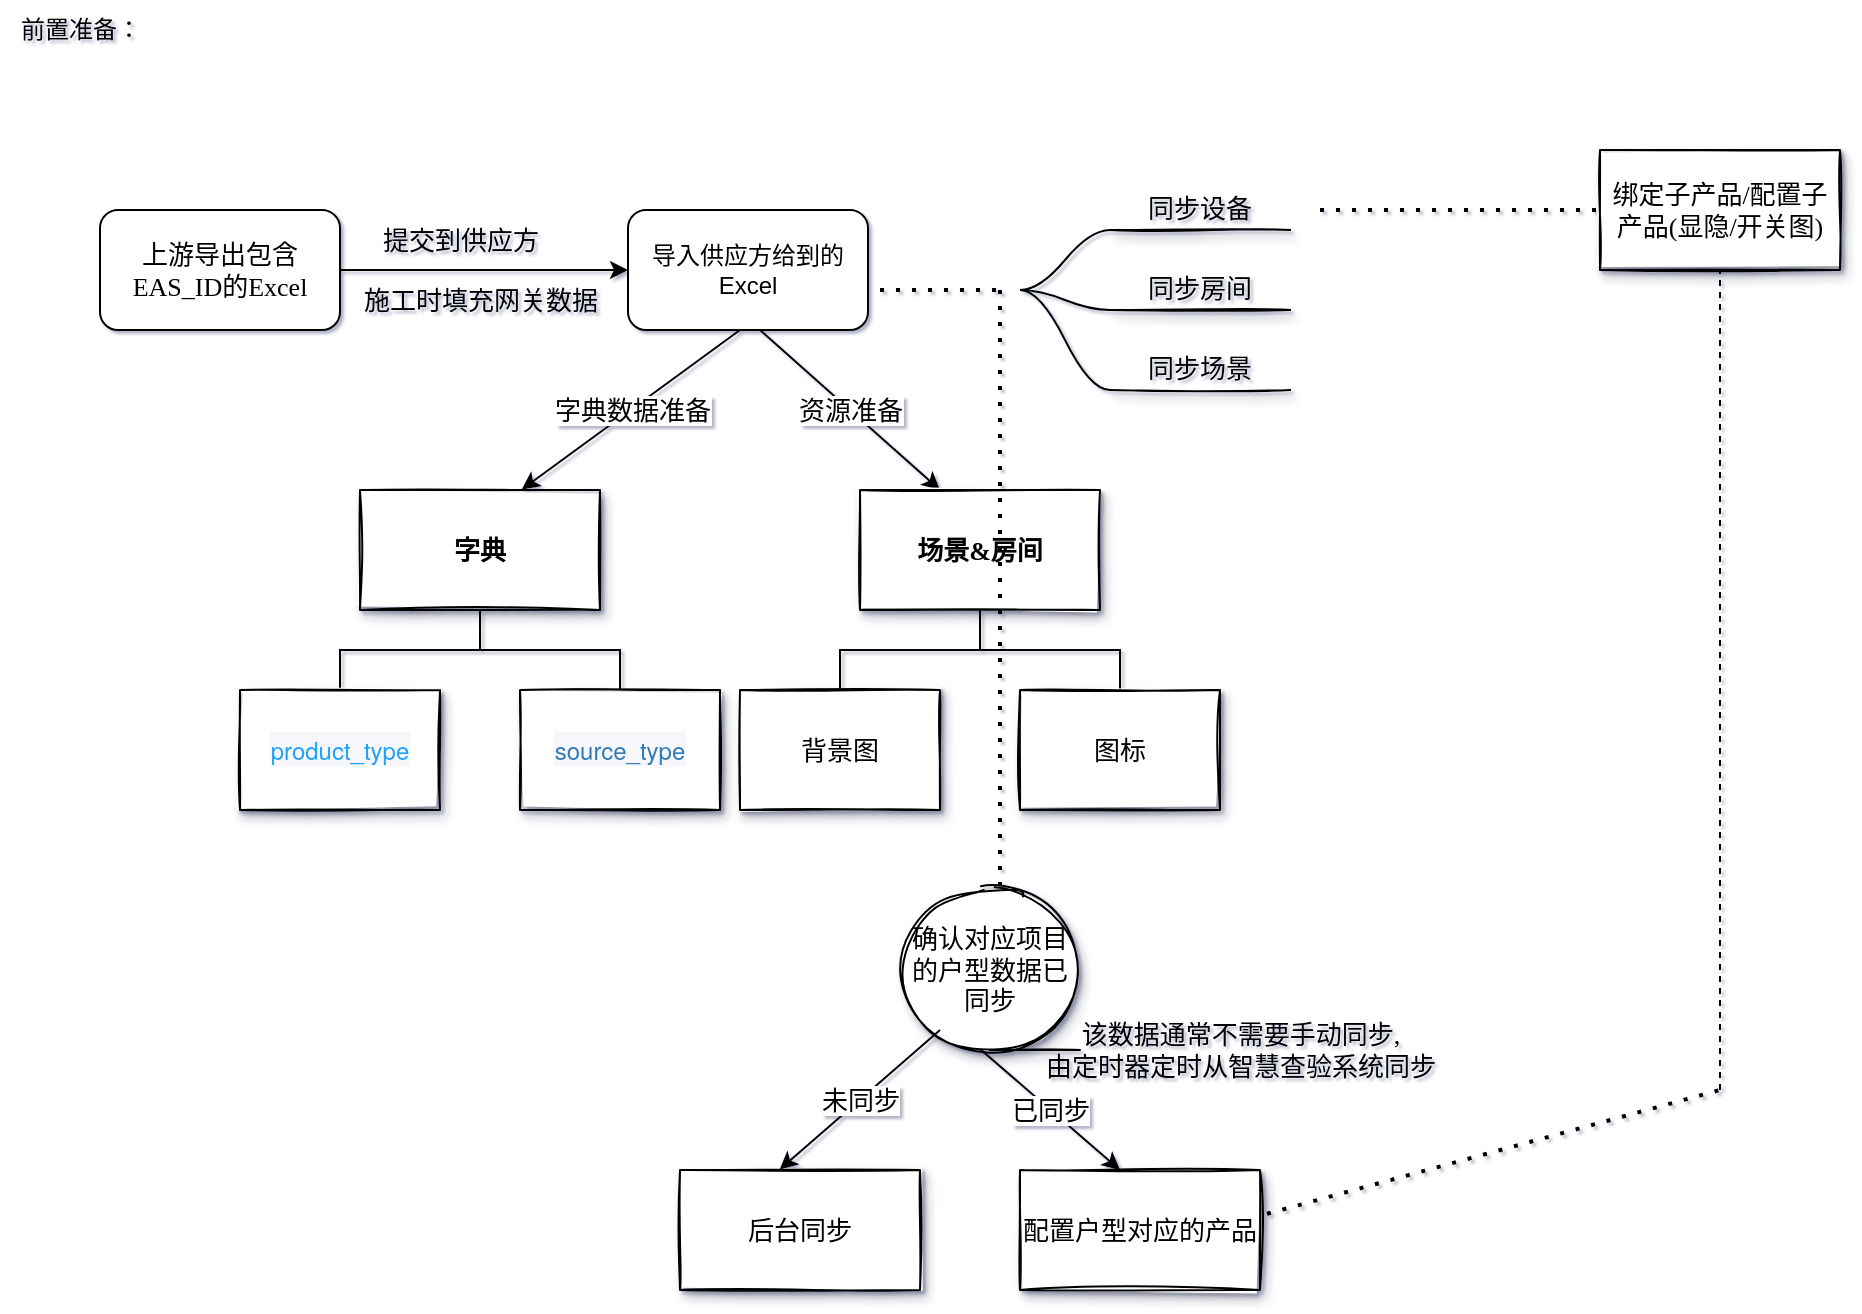 <mxfile version="20.4.0" type="github" pages="2">
  <diagram id="gWpfDHFNE3KKYQMcA2ZL" name="第 1 页">
    <mxGraphModel dx="1366" dy="816" grid="1" gridSize="10" guides="1" tooltips="1" connect="1" arrows="1" fold="1" page="1" pageScale="1" pageWidth="827" pageHeight="1169" math="0" shadow="1">
      <root>
        <mxCell id="0" />
        <mxCell id="1" parent="0" />
        <mxCell id="KSl4At89BIPdw04Hjlh8-6" value="前置准备：" style="text;html=1;align=center;verticalAlign=middle;resizable=0;points=[];autosize=1;strokeColor=none;fillColor=none;strokeWidth=18;" vertex="1" parent="1">
          <mxGeometry x="40" y="15" width="80" height="30" as="geometry" />
        </mxCell>
        <mxCell id="KSl4At89BIPdw04Hjlh8-81" value="导入供应方给到的Excel" style="rounded=1;whiteSpace=wrap;html=1;" vertex="1" parent="1">
          <mxGeometry x="354" y="120" width="120" height="60" as="geometry" />
        </mxCell>
        <mxCell id="KSl4At89BIPdw04Hjlh8-82" style="edgeStyle=orthogonalEdgeStyle;rounded=0;orthogonalLoop=1;jettySize=auto;html=1;exitX=1;exitY=0.5;exitDx=0;exitDy=0;entryX=0;entryY=0.5;entryDx=0;entryDy=0;fontFamily=Verdana;fontSize=13;" edge="1" parent="1" source="KSl4At89BIPdw04Hjlh8-83" target="KSl4At89BIPdw04Hjlh8-81">
          <mxGeometry relative="1" as="geometry" />
        </mxCell>
        <mxCell id="KSl4At89BIPdw04Hjlh8-83" value="上游导出包含EAS_ID的Excel" style="rounded=1;whiteSpace=wrap;html=1;strokeWidth=1;fontFamily=Verdana;fontSize=13;strokeColor=default;" vertex="1" parent="1">
          <mxGeometry x="90" y="120" width="120" height="60" as="geometry" />
        </mxCell>
        <mxCell id="KSl4At89BIPdw04Hjlh8-84" value="提交到供应方" style="text;html=1;align=center;verticalAlign=middle;resizable=0;points=[];autosize=1;strokeColor=none;fillColor=none;fontSize=13;fontFamily=Verdana;" vertex="1" parent="1">
          <mxGeometry x="220" y="120" width="100" height="30" as="geometry" />
        </mxCell>
        <mxCell id="KSl4At89BIPdw04Hjlh8-85" value="施工时填充网关数据" style="text;html=1;align=center;verticalAlign=middle;resizable=0;points=[];autosize=1;strokeColor=none;fillColor=none;fontSize=13;fontFamily=Verdana;" vertex="1" parent="1">
          <mxGeometry x="210" y="150" width="140" height="30" as="geometry" />
        </mxCell>
        <mxCell id="KSl4At89BIPdw04Hjlh8-86" value="同步设备" style="whiteSpace=wrap;html=1;shape=partialRectangle;top=0;left=0;bottom=1;right=0;points=[[0,1],[1,1]];fillColor=none;align=center;verticalAlign=bottom;routingCenterY=0.5;snapToPoint=1;recursiveResize=0;autosize=1;treeFolding=1;treeMoving=1;newEdgeStyle={&quot;edgeStyle&quot;:&quot;entityRelationEdgeStyle&quot;,&quot;startArrow&quot;:&quot;none&quot;,&quot;endArrow&quot;:&quot;none&quot;,&quot;segment&quot;:10,&quot;curved&quot;:1};strokeColor=default;strokeWidth=1;fontFamily=Verdana;fontSize=13;shadow=1;sketch=1;" vertex="1" parent="1">
          <mxGeometry x="595" y="100" width="90" height="30" as="geometry" />
        </mxCell>
        <mxCell id="KSl4At89BIPdw04Hjlh8-87" value="" style="edgeStyle=entityRelationEdgeStyle;startArrow=none;endArrow=none;segment=10;curved=1;rounded=0;fontFamily=Verdana;fontSize=13;" edge="1" parent="1" target="KSl4At89BIPdw04Hjlh8-86">
          <mxGeometry relative="1" as="geometry">
            <mxPoint x="550" y="160" as="sourcePoint" />
          </mxGeometry>
        </mxCell>
        <mxCell id="KSl4At89BIPdw04Hjlh8-88" value="同步房间" style="whiteSpace=wrap;html=1;shape=partialRectangle;top=0;left=0;bottom=1;right=0;points=[[0,1],[1,1]];fillColor=none;align=center;verticalAlign=bottom;routingCenterY=0.5;snapToPoint=1;recursiveResize=0;autosize=1;treeFolding=1;treeMoving=1;newEdgeStyle={&quot;edgeStyle&quot;:&quot;entityRelationEdgeStyle&quot;,&quot;startArrow&quot;:&quot;none&quot;,&quot;endArrow&quot;:&quot;none&quot;,&quot;segment&quot;:10,&quot;curved&quot;:1};strokeColor=default;strokeWidth=1;fontFamily=Verdana;fontSize=13;shadow=1;sketch=1;" vertex="1" parent="1">
          <mxGeometry x="595" y="140" width="90" height="30" as="geometry" />
        </mxCell>
        <mxCell id="KSl4At89BIPdw04Hjlh8-89" value="" style="edgeStyle=entityRelationEdgeStyle;startArrow=none;endArrow=none;segment=10;curved=1;rounded=0;fontFamily=Verdana;fontSize=13;" edge="1" parent="1" target="KSl4At89BIPdw04Hjlh8-88">
          <mxGeometry relative="1" as="geometry">
            <mxPoint x="550" y="160" as="sourcePoint" />
          </mxGeometry>
        </mxCell>
        <mxCell id="KSl4At89BIPdw04Hjlh8-90" value="同步场景" style="whiteSpace=wrap;html=1;shape=partialRectangle;top=0;left=0;bottom=1;right=0;points=[[0,1],[1,1]];fillColor=none;align=center;verticalAlign=bottom;routingCenterY=0.5;snapToPoint=1;recursiveResize=0;autosize=1;treeFolding=1;treeMoving=1;newEdgeStyle={&quot;edgeStyle&quot;:&quot;entityRelationEdgeStyle&quot;,&quot;startArrow&quot;:&quot;none&quot;,&quot;endArrow&quot;:&quot;none&quot;,&quot;segment&quot;:10,&quot;curved&quot;:1};strokeColor=default;strokeWidth=1;fontFamily=Verdana;fontSize=13;shadow=1;sketch=1;" vertex="1" parent="1">
          <mxGeometry x="595" y="180" width="90" height="30" as="geometry" />
        </mxCell>
        <mxCell id="KSl4At89BIPdw04Hjlh8-91" value="" style="edgeStyle=entityRelationEdgeStyle;startArrow=none;endArrow=none;segment=10;curved=1;rounded=0;fontFamily=Verdana;fontSize=13;" edge="1" parent="1" target="KSl4At89BIPdw04Hjlh8-90">
          <mxGeometry relative="1" as="geometry">
            <mxPoint x="550" y="160" as="sourcePoint" />
          </mxGeometry>
        </mxCell>
        <mxCell id="KSl4At89BIPdw04Hjlh8-92" value="" style="edgeStyle=elbowEdgeStyle;elbow=vertical;startArrow=none;endArrow=none;rounded=0;fontFamily=Verdana;fontSize=13;" edge="1" parent="1" source="KSl4At89BIPdw04Hjlh8-94" target="KSl4At89BIPdw04Hjlh8-95">
          <mxGeometry relative="1" as="geometry" />
        </mxCell>
        <mxCell id="KSl4At89BIPdw04Hjlh8-93" value="" style="edgeStyle=elbowEdgeStyle;elbow=vertical;startArrow=none;endArrow=none;rounded=0;fontFamily=Verdana;fontSize=13;" edge="1" parent="1" source="KSl4At89BIPdw04Hjlh8-94" target="KSl4At89BIPdw04Hjlh8-96">
          <mxGeometry relative="1" as="geometry" />
        </mxCell>
        <UserObject label="&lt;span style=&quot;font-weight: 700;&quot;&gt;字典&lt;/span&gt;" treeRoot="1" id="KSl4At89BIPdw04Hjlh8-94">
          <mxCell style="whiteSpace=wrap;html=1;align=center;treeFolding=1;treeMoving=1;newEdgeStyle={&quot;edgeStyle&quot;:&quot;elbowEdgeStyle&quot;,&quot;startArrow&quot;:&quot;none&quot;,&quot;endArrow&quot;:&quot;none&quot;};shadow=1;sketch=1;strokeColor=default;strokeWidth=1;fontFamily=Verdana;fontSize=13;" vertex="1" parent="1">
            <mxGeometry x="220" y="260" width="120" height="60" as="geometry" />
          </mxCell>
        </UserObject>
        <mxCell id="KSl4At89BIPdw04Hjlh8-95" value="&lt;a href=&quot;http://10.220.88.97:8081/#/dict/type/data/60&quot; class=&quot;link-type&quot; style=&quot;box-sizing: inherit; background-color: rgb(245, 247, 250); cursor: pointer; color: rgb(32, 160, 255); text-decoration-line: none; font-family: &amp;quot;Helvetica Neue&amp;quot;, Helvetica, &amp;quot;PingFang SC&amp;quot;, &amp;quot;Hiragino Sans GB&amp;quot;, &amp;quot;Microsoft YaHei&amp;quot;, Arial, sans-serif; font-size: 12px;&quot;&gt;&lt;span style=&quot;box-sizing: inherit;&quot;&gt;product_type&lt;/span&gt;&lt;/a&gt;" style="whiteSpace=wrap;html=1;align=center;verticalAlign=middle;treeFolding=1;treeMoving=1;newEdgeStyle={&quot;edgeStyle&quot;:&quot;elbowEdgeStyle&quot;,&quot;startArrow&quot;:&quot;none&quot;,&quot;endArrow&quot;:&quot;none&quot;};shadow=1;sketch=1;strokeColor=default;strokeWidth=1;fontFamily=Verdana;fontSize=13;" vertex="1" parent="1">
          <mxGeometry x="160" y="360" width="100" height="60" as="geometry" />
        </mxCell>
        <mxCell id="KSl4At89BIPdw04Hjlh8-96" value="&lt;a href=&quot;http://10.220.88.97:8081/#/dict/type/data/58&quot; class=&quot;link-type&quot; style=&quot;box-sizing: inherit; background-color: rgb(245, 247, 250); cursor: pointer; color: rgb(51, 122, 183); text-decoration-line: none; font-family: &amp;quot;Helvetica Neue&amp;quot;, Helvetica, &amp;quot;PingFang SC&amp;quot;, &amp;quot;Hiragino Sans GB&amp;quot;, &amp;quot;Microsoft YaHei&amp;quot;, Arial, sans-serif; font-size: 12px;&quot;&gt;&lt;span style=&quot;box-sizing: inherit;&quot;&gt;source_type&lt;/span&gt;&lt;/a&gt;" style="whiteSpace=wrap;html=1;align=center;verticalAlign=middle;treeFolding=1;treeMoving=1;newEdgeStyle={&quot;edgeStyle&quot;:&quot;elbowEdgeStyle&quot;,&quot;startArrow&quot;:&quot;none&quot;,&quot;endArrow&quot;:&quot;none&quot;};shadow=1;sketch=1;strokeColor=default;strokeWidth=1;fontFamily=Verdana;fontSize=13;" vertex="1" parent="1">
          <mxGeometry x="300" y="360" width="100" height="60" as="geometry" />
        </mxCell>
        <mxCell id="KSl4At89BIPdw04Hjlh8-97" value="" style="endArrow=classic;html=1;rounded=0;fontFamily=Verdana;fontSize=13;entryX=0.674;entryY=-0.004;entryDx=0;entryDy=0;entryPerimeter=0;" edge="1" parent="1" target="KSl4At89BIPdw04Hjlh8-94">
          <mxGeometry relative="1" as="geometry">
            <mxPoint x="410" y="180" as="sourcePoint" />
            <mxPoint x="470" y="300" as="targetPoint" />
          </mxGeometry>
        </mxCell>
        <mxCell id="KSl4At89BIPdw04Hjlh8-98" value="字典数据准备" style="edgeLabel;resizable=0;html=1;align=center;verticalAlign=middle;shadow=1;sketch=1;strokeColor=default;strokeWidth=1;fontFamily=Verdana;fontSize=13;" connectable="0" vertex="1" parent="KSl4At89BIPdw04Hjlh8-97">
          <mxGeometry relative="1" as="geometry" />
        </mxCell>
        <mxCell id="KSl4At89BIPdw04Hjlh8-99" value="" style="endArrow=classic;html=1;rounded=0;fontFamily=Verdana;fontSize=13;" edge="1" parent="1">
          <mxGeometry relative="1" as="geometry">
            <mxPoint x="420" y="180" as="sourcePoint" />
            <mxPoint x="510" y="260" as="targetPoint" />
          </mxGeometry>
        </mxCell>
        <mxCell id="KSl4At89BIPdw04Hjlh8-100" value="资源准备" style="edgeLabel;resizable=0;html=1;align=center;verticalAlign=middle;shadow=1;sketch=1;strokeColor=default;strokeWidth=1;fontFamily=Verdana;fontSize=13;" connectable="0" vertex="1" parent="KSl4At89BIPdw04Hjlh8-99">
          <mxGeometry relative="1" as="geometry" />
        </mxCell>
        <mxCell id="KSl4At89BIPdw04Hjlh8-101" value="" style="edgeStyle=elbowEdgeStyle;elbow=vertical;startArrow=none;endArrow=none;rounded=0;fontFamily=Verdana;fontSize=13;" edge="1" parent="1" source="KSl4At89BIPdw04Hjlh8-103" target="KSl4At89BIPdw04Hjlh8-104">
          <mxGeometry relative="1" as="geometry" />
        </mxCell>
        <mxCell id="KSl4At89BIPdw04Hjlh8-102" value="" style="edgeStyle=elbowEdgeStyle;elbow=vertical;startArrow=none;endArrow=none;rounded=0;fontFamily=Verdana;fontSize=13;" edge="1" parent="1" source="KSl4At89BIPdw04Hjlh8-103" target="KSl4At89BIPdw04Hjlh8-105">
          <mxGeometry relative="1" as="geometry" />
        </mxCell>
        <UserObject label="&lt;span style=&quot;font-weight: 700;&quot;&gt;场景&amp;amp;房间&lt;/span&gt;" treeRoot="1" id="KSl4At89BIPdw04Hjlh8-103">
          <mxCell style="whiteSpace=wrap;html=1;align=center;treeFolding=1;treeMoving=1;newEdgeStyle={&quot;edgeStyle&quot;:&quot;elbowEdgeStyle&quot;,&quot;startArrow&quot;:&quot;none&quot;,&quot;endArrow&quot;:&quot;none&quot;};shadow=1;sketch=1;strokeColor=default;strokeWidth=1;fontFamily=Verdana;fontSize=13;" vertex="1" parent="1">
            <mxGeometry x="470" y="260" width="120" height="60" as="geometry" />
          </mxCell>
        </UserObject>
        <mxCell id="KSl4At89BIPdw04Hjlh8-104" value="背景图" style="whiteSpace=wrap;html=1;align=center;verticalAlign=middle;treeFolding=1;treeMoving=1;newEdgeStyle={&quot;edgeStyle&quot;:&quot;elbowEdgeStyle&quot;,&quot;startArrow&quot;:&quot;none&quot;,&quot;endArrow&quot;:&quot;none&quot;};shadow=1;sketch=1;strokeColor=default;strokeWidth=1;fontFamily=Verdana;fontSize=13;" vertex="1" parent="1">
          <mxGeometry x="410" y="360" width="100" height="60" as="geometry" />
        </mxCell>
        <mxCell id="KSl4At89BIPdw04Hjlh8-105" value="图标" style="whiteSpace=wrap;html=1;align=center;verticalAlign=middle;treeFolding=1;treeMoving=1;newEdgeStyle={&quot;edgeStyle&quot;:&quot;elbowEdgeStyle&quot;,&quot;startArrow&quot;:&quot;none&quot;,&quot;endArrow&quot;:&quot;none&quot;};shadow=1;sketch=1;strokeColor=default;strokeWidth=1;fontFamily=Verdana;fontSize=13;" vertex="1" parent="1">
          <mxGeometry x="550" y="360" width="100" height="60" as="geometry" />
        </mxCell>
        <mxCell id="KSl4At89BIPdw04Hjlh8-106" value="" style="endArrow=none;dashed=1;html=1;dashPattern=1 3;strokeWidth=2;rounded=0;fontFamily=Verdana;fontSize=13;" edge="1" parent="1">
          <mxGeometry width="50" height="50" relative="1" as="geometry">
            <mxPoint x="480" y="160" as="sourcePoint" />
            <mxPoint x="540" y="160" as="targetPoint" />
          </mxGeometry>
        </mxCell>
        <mxCell id="KSl4At89BIPdw04Hjlh8-107" value="" style="endArrow=none;dashed=1;html=1;dashPattern=1 3;strokeWidth=2;rounded=0;fontFamily=Verdana;fontSize=13;" edge="1" parent="1">
          <mxGeometry width="50" height="50" relative="1" as="geometry">
            <mxPoint x="540" y="530.0" as="sourcePoint" />
            <mxPoint x="540" y="160" as="targetPoint" />
          </mxGeometry>
        </mxCell>
        <mxCell id="KSl4At89BIPdw04Hjlh8-108" value="确认对应项目的户型数据已同步" style="shape=tapeData;whiteSpace=wrap;html=1;perimeter=ellipsePerimeter;shadow=1;sketch=1;strokeColor=default;strokeWidth=1;fontFamily=Verdana;fontSize=13;" vertex="1" parent="1">
          <mxGeometry x="490" y="460" width="90" height="80" as="geometry" />
        </mxCell>
        <mxCell id="KSl4At89BIPdw04Hjlh8-109" value="后台同步" style="rounded=0;whiteSpace=wrap;html=1;shadow=1;sketch=1;strokeColor=default;strokeWidth=1;fontFamily=Verdana;fontSize=13;" vertex="1" parent="1">
          <mxGeometry x="380" y="600" width="120" height="60" as="geometry" />
        </mxCell>
        <mxCell id="KSl4At89BIPdw04Hjlh8-110" value="" style="endArrow=classic;html=1;rounded=0;fontFamily=Verdana;fontSize=13;entryX=0.415;entryY=-0.004;entryDx=0;entryDy=0;entryPerimeter=0;" edge="1" parent="1" target="KSl4At89BIPdw04Hjlh8-109">
          <mxGeometry relative="1" as="geometry">
            <mxPoint x="510" y="530.0" as="sourcePoint" />
            <mxPoint x="595" y="560" as="targetPoint" />
          </mxGeometry>
        </mxCell>
        <mxCell id="KSl4At89BIPdw04Hjlh8-111" value="未同步" style="edgeLabel;resizable=0;html=1;align=center;verticalAlign=middle;shadow=1;sketch=1;strokeColor=default;strokeWidth=1;fontFamily=Verdana;fontSize=13;" connectable="0" vertex="1" parent="KSl4At89BIPdw04Hjlh8-110">
          <mxGeometry relative="1" as="geometry" />
        </mxCell>
        <mxCell id="KSl4At89BIPdw04Hjlh8-112" value="该数据通常不需要手动同步,&lt;br&gt;由定时器定时从智慧查验系统同步" style="text;html=1;align=center;verticalAlign=middle;resizable=0;points=[];autosize=1;strokeColor=none;fillColor=none;fontSize=13;fontFamily=Verdana;" vertex="1" parent="1">
          <mxGeometry x="550" y="520" width="220" height="40" as="geometry" />
        </mxCell>
        <mxCell id="KSl4At89BIPdw04Hjlh8-113" value="" style="endArrow=none;dashed=1;html=1;dashPattern=1 3;strokeWidth=2;rounded=0;fontFamily=Verdana;fontSize=13;" edge="1" parent="1">
          <mxGeometry width="50" height="50" relative="1" as="geometry">
            <mxPoint x="700" y="120" as="sourcePoint" />
            <mxPoint x="840" y="120" as="targetPoint" />
          </mxGeometry>
        </mxCell>
        <mxCell id="KSl4At89BIPdw04Hjlh8-114" value="绑定子产品/配置子产品(显隐/开关图)" style="rounded=0;whiteSpace=wrap;html=1;shadow=1;sketch=1;strokeColor=default;strokeWidth=1;fontFamily=Verdana;fontSize=13;" vertex="1" parent="1">
          <mxGeometry x="840" y="90" width="120" height="60" as="geometry" />
        </mxCell>
        <mxCell id="KSl4At89BIPdw04Hjlh8-115" value="w" style="endArrow=classic;html=1;rounded=0;fontFamily=Verdana;fontSize=13;" edge="1" parent="1">
          <mxGeometry relative="1" as="geometry">
            <mxPoint x="530" y="539.47" as="sourcePoint" />
            <mxPoint x="600" y="600.0" as="targetPoint" />
          </mxGeometry>
        </mxCell>
        <mxCell id="KSl4At89BIPdw04Hjlh8-116" value="已同步" style="edgeLabel;resizable=0;html=1;align=center;verticalAlign=middle;shadow=1;sketch=1;strokeColor=default;strokeWidth=1;fontFamily=Verdana;fontSize=13;" connectable="0" vertex="1" parent="KSl4At89BIPdw04Hjlh8-115">
          <mxGeometry relative="1" as="geometry" />
        </mxCell>
        <mxCell id="KSl4At89BIPdw04Hjlh8-117" value="配置户型对应的产品" style="rounded=0;whiteSpace=wrap;html=1;shadow=1;sketch=1;strokeColor=default;strokeWidth=1;fontFamily=Verdana;fontSize=13;" vertex="1" parent="1">
          <mxGeometry x="550" y="600" width="120" height="60" as="geometry" />
        </mxCell>
        <mxCell id="KSl4At89BIPdw04Hjlh8-118" value="" style="endArrow=none;dashed=1;html=1;rounded=0;fontFamily=Verdana;fontSize=13;" edge="1" parent="1">
          <mxGeometry width="50" height="50" relative="1" as="geometry">
            <mxPoint x="900" y="560.0" as="sourcePoint" />
            <mxPoint x="900" y="150" as="targetPoint" />
          </mxGeometry>
        </mxCell>
        <mxCell id="KSl4At89BIPdw04Hjlh8-119" value="" style="endArrow=none;dashed=1;html=1;dashPattern=1 3;strokeWidth=2;rounded=0;fontFamily=Verdana;fontSize=13;exitX=1.029;exitY=0.365;exitDx=0;exitDy=0;exitPerimeter=0;" edge="1" parent="1" source="KSl4At89BIPdw04Hjlh8-117">
          <mxGeometry width="50" height="50" relative="1" as="geometry">
            <mxPoint x="850" y="610" as="sourcePoint" />
            <mxPoint x="900" y="560.0" as="targetPoint" />
          </mxGeometry>
        </mxCell>
      </root>
    </mxGraphModel>
  </diagram>
  <diagram id="MbNCm1r9F3K5iD98pZZq" name="第 2 页">
    <mxGraphModel dx="2125" dy="775" grid="1" gridSize="10" guides="1" tooltips="1" connect="1" arrows="1" fold="1" page="1" pageScale="1" pageWidth="827" pageHeight="1169" math="0" shadow="0">
      <root>
        <mxCell id="0" />
        <mxCell id="1" parent="0" />
        <mxCell id="KFzVTJrG9wokYDyDmrX3-46" value="Actor" style="shape=umlActor;verticalLabelPosition=bottom;verticalAlign=top;html=1;outlineConnect=0;shadow=1;sketch=1;strokeColor=default;strokeWidth=1;fontFamily=Verdana;fontSize=13;" vertex="1" parent="1">
          <mxGeometry x="185" y="140" width="30" height="60" as="geometry" />
        </mxCell>
        <mxCell id="KFzVTJrG9wokYDyDmrX3-47" value="" style="endArrow=classic;startArrow=classic;html=1;rounded=0;fontFamily=Verdana;fontSize=13;entryX=0;entryY=0.5;entryDx=0;entryDy=0;" edge="1" parent="1" target="KFzVTJrG9wokYDyDmrX3-52">
          <mxGeometry width="50" height="50" relative="1" as="geometry">
            <mxPoint x="215" y="180" as="sourcePoint" />
            <mxPoint x="305.0" y="180" as="targetPoint" />
          </mxGeometry>
        </mxCell>
        <mxCell id="KFzVTJrG9wokYDyDmrX3-48" value="授权手机号" style="edgeLabel;html=1;align=center;verticalAlign=middle;resizable=0;points=[];fontSize=13;fontFamily=Verdana;fontColor=#7EA6E0;" vertex="1" connectable="0" parent="KFzVTJrG9wokYDyDmrX3-47">
          <mxGeometry x="0.001" y="-1" relative="1" as="geometry">
            <mxPoint x="-1" y="-1" as="offset" />
          </mxGeometry>
        </mxCell>
        <mxCell id="KFzVTJrG9wokYDyDmrX3-49" style="edgeStyle=orthogonalEdgeStyle;rounded=0;orthogonalLoop=1;jettySize=auto;html=1;exitX=0.5;exitY=1;exitDx=0;exitDy=0;fontFamily=Verdana;fontSize=13;fontColor=#7EA6E0;entryX=0.5;entryY=0;entryDx=0;entryDy=0;" edge="1" parent="1" source="KFzVTJrG9wokYDyDmrX3-52" target="KFzVTJrG9wokYDyDmrX3-59">
          <mxGeometry relative="1" as="geometry">
            <mxPoint x="345.0" y="270" as="targetPoint" />
          </mxGeometry>
        </mxCell>
        <mxCell id="KFzVTJrG9wokYDyDmrX3-50" style="edgeStyle=orthogonalEdgeStyle;rounded=0;orthogonalLoop=1;jettySize=auto;html=1;exitX=1;exitY=0.5;exitDx=0;exitDy=0;entryX=0;entryY=0.5;entryDx=0;entryDy=0;fontFamily=Verdana;fontSize=13;fontColor=#000000;" edge="1" parent="1" source="KFzVTJrG9wokYDyDmrX3-52" target="KFzVTJrG9wokYDyDmrX3-78">
          <mxGeometry relative="1" as="geometry" />
        </mxCell>
        <mxCell id="KFzVTJrG9wokYDyDmrX3-51" value="查询网关下的数据" style="edgeLabel;html=1;align=center;verticalAlign=middle;resizable=0;points=[];fontSize=13;fontFamily=Verdana;fontColor=#000000;" vertex="1" connectable="0" parent="KFzVTJrG9wokYDyDmrX3-50">
          <mxGeometry x="-0.092" relative="1" as="geometry">
            <mxPoint as="offset" />
          </mxGeometry>
        </mxCell>
        <mxCell id="KFzVTJrG9wokYDyDmrX3-52" value="通过手机号查找业主的房屋数据" style="rounded=0;whiteSpace=wrap;html=1;shadow=1;sketch=1;strokeColor=default;strokeWidth=1;fontFamily=Verdana;fontSize=13;" vertex="1" parent="1">
          <mxGeometry x="395" y="150" width="120" height="60" as="geometry" />
        </mxCell>
        <mxCell id="KFzVTJrG9wokYDyDmrX3-53" value="&lt;font style=&quot;font-size: 17px;&quot; color=&quot;#7ea6e0&quot;&gt;业务流程&lt;/font&gt;" style="text;html=1;align=center;verticalAlign=middle;resizable=0;points=[];autosize=1;strokeColor=none;fillColor=none;fontSize=13;fontFamily=Verdana;fontColor=#FF3333;" vertex="1" parent="1">
          <mxGeometry x="110" y="60" width="90" height="30" as="geometry" />
        </mxCell>
        <mxCell id="KFzVTJrG9wokYDyDmrX3-54" value="&lt;span style=&quot;color: rgb(255, 51, 51);&quot;&gt;owner表必须有业主的手机号&lt;/span&gt;" style="text;html=1;align=center;verticalAlign=middle;resizable=0;points=[];autosize=1;strokeColor=none;fillColor=none;fontSize=13;fontFamily=Verdana;fontColor=#7EA6E0;" vertex="1" parent="1">
          <mxGeometry x="365" y="120" width="190" height="30" as="geometry" />
        </mxCell>
        <mxCell id="KFzVTJrG9wokYDyDmrX3-55" style="edgeStyle=orthogonalEdgeStyle;rounded=0;orthogonalLoop=1;jettySize=auto;html=1;exitX=0.5;exitY=1;exitDx=0;exitDy=0;fontFamily=Verdana;fontSize=13;fontColor=#000000;" edge="1" parent="1" source="KFzVTJrG9wokYDyDmrX3-59">
          <mxGeometry relative="1" as="geometry">
            <mxPoint x="345" y="400" as="targetPoint" />
          </mxGeometry>
        </mxCell>
        <mxCell id="KFzVTJrG9wokYDyDmrX3-56" value="True" style="edgeLabel;html=1;align=center;verticalAlign=middle;resizable=0;points=[];fontSize=13;fontFamily=Verdana;fontColor=#000000;" vertex="1" connectable="0" parent="KFzVTJrG9wokYDyDmrX3-55">
          <mxGeometry x="0.059" y="3" relative="1" as="geometry">
            <mxPoint x="1" as="offset" />
          </mxGeometry>
        </mxCell>
        <mxCell id="KFzVTJrG9wokYDyDmrX3-57" style="edgeStyle=orthogonalEdgeStyle;rounded=0;orthogonalLoop=1;jettySize=auto;html=1;exitX=0.5;exitY=1;exitDx=0;exitDy=0;fontFamily=Verdana;fontSize=13;fontColor=#000000;entryX=1;entryY=0.5;entryDx=0;entryDy=0;" edge="1" parent="1" source="KFzVTJrG9wokYDyDmrX3-59" target="KFzVTJrG9wokYDyDmrX3-66">
          <mxGeometry relative="1" as="geometry">
            <mxPoint x="565" y="420" as="targetPoint" />
          </mxGeometry>
        </mxCell>
        <mxCell id="KFzVTJrG9wokYDyDmrX3-58" value="False" style="edgeLabel;html=1;align=center;verticalAlign=middle;resizable=0;points=[];fontSize=13;fontFamily=Verdana;fontColor=#000000;" vertex="1" connectable="0" parent="KFzVTJrG9wokYDyDmrX3-57">
          <mxGeometry x="-0.016" y="-3" relative="1" as="geometry">
            <mxPoint as="offset" />
          </mxGeometry>
        </mxCell>
        <mxCell id="KFzVTJrG9wokYDyDmrX3-59" value="&lt;font color=&quot;#000000&quot;&gt;登陆用户是否为查验员&lt;/font&gt;" style="rounded=0;whiteSpace=wrap;html=1;shadow=1;sketch=1;strokeColor=default;strokeWidth=1;fontFamily=Verdana;fontSize=13;fontColor=#7EA6E0;" vertex="1" parent="1">
          <mxGeometry x="395" y="270" width="120" height="60" as="geometry" />
        </mxCell>
        <mxCell id="KFzVTJrG9wokYDyDmrX3-60" style="edgeStyle=orthogonalEdgeStyle;rounded=0;orthogonalLoop=1;jettySize=auto;html=1;exitX=0.5;exitY=1;exitDx=0;exitDy=0;fontFamily=Verdana;fontSize=13;fontColor=#000000;" edge="1" parent="1" source="KFzVTJrG9wokYDyDmrX3-61">
          <mxGeometry relative="1" as="geometry">
            <mxPoint x="344.789" y="530" as="targetPoint" />
          </mxGeometry>
        </mxCell>
        <mxCell id="KFzVTJrG9wokYDyDmrX3-61" value="查出查验员关联的房屋" style="rounded=0;whiteSpace=wrap;html=1;shadow=1;sketch=1;strokeColor=default;strokeWidth=1;fontFamily=Verdana;fontSize=13;fontColor=#000000;" vertex="1" parent="1">
          <mxGeometry x="285" y="400" width="120" height="60" as="geometry" />
        </mxCell>
        <mxCell id="KFzVTJrG9wokYDyDmrX3-62" style="edgeStyle=orthogonalEdgeStyle;rounded=0;orthogonalLoop=1;jettySize=auto;html=1;exitX=0.5;exitY=1;exitDx=0;exitDy=0;fontFamily=Verdana;fontSize=13;fontColor=#000000;" edge="1" parent="1" source="KFzVTJrG9wokYDyDmrX3-66">
          <mxGeometry relative="1" as="geometry">
            <mxPoint x="235" y="650" as="targetPoint" />
          </mxGeometry>
        </mxCell>
        <mxCell id="KFzVTJrG9wokYDyDmrX3-63" value="True" style="edgeLabel;html=1;align=center;verticalAlign=middle;resizable=0;points=[];fontSize=13;fontFamily=Verdana;fontColor=#000000;" vertex="1" connectable="0" parent="KFzVTJrG9wokYDyDmrX3-62">
          <mxGeometry x="0.03" y="2" relative="1" as="geometry">
            <mxPoint as="offset" />
          </mxGeometry>
        </mxCell>
        <mxCell id="KFzVTJrG9wokYDyDmrX3-64" style="edgeStyle=orthogonalEdgeStyle;rounded=0;orthogonalLoop=1;jettySize=auto;html=1;exitX=0.5;exitY=1;exitDx=0;exitDy=0;fontFamily=Verdana;fontSize=13;fontColor=#000000;" edge="1" parent="1" source="KFzVTJrG9wokYDyDmrX3-66">
          <mxGeometry relative="1" as="geometry">
            <mxPoint x="435" y="650" as="targetPoint" />
          </mxGeometry>
        </mxCell>
        <mxCell id="KFzVTJrG9wokYDyDmrX3-65" value="False" style="edgeLabel;html=1;align=center;verticalAlign=middle;resizable=0;points=[];fontSize=13;fontFamily=Verdana;fontColor=#000000;" vertex="1" connectable="0" parent="KFzVTJrG9wokYDyDmrX3-64">
          <mxGeometry x="0.008" y="-3" relative="1" as="geometry">
            <mxPoint as="offset" />
          </mxGeometry>
        </mxCell>
        <mxCell id="KFzVTJrG9wokYDyDmrX3-66" value="登陆用户是否为业主" style="rounded=0;whiteSpace=wrap;html=1;shadow=1;sketch=1;strokeColor=default;strokeWidth=1;fontFamily=Verdana;fontSize=13;fontColor=#000000;" vertex="1" parent="1">
          <mxGeometry x="285" y="530" width="120" height="60" as="geometry" />
        </mxCell>
        <mxCell id="KFzVTJrG9wokYDyDmrX3-67" style="edgeStyle=orthogonalEdgeStyle;rounded=0;orthogonalLoop=1;jettySize=auto;html=1;exitX=0.5;exitY=1;exitDx=0;exitDy=0;fontFamily=Verdana;fontSize=13;fontColor=#000000;" edge="1" parent="1" source="KFzVTJrG9wokYDyDmrX3-68">
          <mxGeometry relative="1" as="geometry">
            <mxPoint x="335" y="770" as="targetPoint" />
          </mxGeometry>
        </mxCell>
        <mxCell id="KFzVTJrG9wokYDyDmrX3-68" value="查出查验员为业主的房屋" style="rounded=0;whiteSpace=wrap;html=1;shadow=1;sketch=1;strokeColor=default;strokeWidth=1;fontFamily=Verdana;fontSize=13;fontColor=#000000;" vertex="1" parent="1">
          <mxGeometry x="175" y="650" width="120" height="60" as="geometry" />
        </mxCell>
        <mxCell id="KFzVTJrG9wokYDyDmrX3-69" style="edgeStyle=orthogonalEdgeStyle;rounded=0;orthogonalLoop=1;jettySize=auto;html=1;exitX=0.5;exitY=1;exitDx=0;exitDy=0;fontFamily=Verdana;fontSize=13;fontColor=#000000;" edge="1" parent="1" source="KFzVTJrG9wokYDyDmrX3-70">
          <mxGeometry relative="1" as="geometry">
            <mxPoint x="335" y="770" as="targetPoint" />
          </mxGeometry>
        </mxCell>
        <mxCell id="KFzVTJrG9wokYDyDmrX3-70" value="返回空数据集" style="rounded=0;whiteSpace=wrap;html=1;shadow=1;sketch=1;strokeColor=default;strokeWidth=1;fontFamily=Verdana;fontSize=13;fontColor=#000000;" vertex="1" parent="1">
          <mxGeometry x="375" y="650" width="120" height="60" as="geometry" />
        </mxCell>
        <mxCell id="KFzVTJrG9wokYDyDmrX3-71" value="合并房屋数据" style="rounded=0;whiteSpace=wrap;html=1;shadow=1;sketch=1;strokeColor=default;strokeWidth=1;fontFamily=Verdana;fontSize=13;fontColor=#000000;" vertex="1" parent="1">
          <mxGeometry x="275" y="770" width="120" height="60" as="geometry" />
        </mxCell>
        <mxCell id="KFzVTJrG9wokYDyDmrX3-72" value="" style="endArrow=classic;html=1;rounded=0;fontFamily=Verdana;fontSize=13;fontColor=#000000;" edge="1" parent="1">
          <mxGeometry width="50" height="50" relative="1" as="geometry">
            <mxPoint x="275" y="800" as="sourcePoint" />
            <mxPoint x="45" y="800" as="targetPoint" />
          </mxGeometry>
        </mxCell>
        <mxCell id="KFzVTJrG9wokYDyDmrX3-73" value="" style="endArrow=classic;html=1;rounded=0;fontFamily=Verdana;fontSize=13;fontColor=#000000;" edge="1" parent="1">
          <mxGeometry width="50" height="50" relative="1" as="geometry">
            <mxPoint x="45" y="810" as="sourcePoint" />
            <mxPoint x="45" y="120.0" as="targetPoint" />
          </mxGeometry>
        </mxCell>
        <mxCell id="KFzVTJrG9wokYDyDmrX3-74" value="此房屋数据包含核心网关值" style="edgeLabel;html=1;align=center;verticalAlign=middle;resizable=0;points=[];fontSize=13;fontFamily=Verdana;fontColor=#000000;" vertex="1" connectable="0" parent="KFzVTJrG9wokYDyDmrX3-73">
          <mxGeometry x="-0.0" y="4" relative="1" as="geometry">
            <mxPoint as="offset" />
          </mxGeometry>
        </mxCell>
        <mxCell id="KFzVTJrG9wokYDyDmrX3-75" value="" style="endArrow=classic;html=1;rounded=0;fontFamily=Verdana;fontSize=13;fontColor=#000000;" edge="1" parent="1">
          <mxGeometry width="50" height="50" relative="1" as="geometry">
            <mxPoint x="45" y="120.0" as="sourcePoint" />
            <mxPoint x="465" y="120.0" as="targetPoint" />
          </mxGeometry>
        </mxCell>
        <mxCell id="KFzVTJrG9wokYDyDmrX3-76" value="" style="endArrow=classic;html=1;rounded=0;fontFamily=Verdana;fontSize=13;fontColor=#000000;" edge="1" parent="1">
          <mxGeometry width="50" height="50" relative="1" as="geometry">
            <mxPoint x="459.47" y="120.0" as="sourcePoint" />
            <mxPoint x="459.47" y="150" as="targetPoint" />
          </mxGeometry>
        </mxCell>
        <mxCell id="KFzVTJrG9wokYDyDmrX3-77" style="edgeStyle=orthogonalEdgeStyle;rounded=0;orthogonalLoop=1;jettySize=auto;html=1;exitX=0.5;exitY=1;exitDx=0;exitDy=0;fontFamily=Verdana;fontSize=13;fontColor=#000000;" edge="1" parent="1" source="KFzVTJrG9wokYDyDmrX3-78">
          <mxGeometry relative="1" as="geometry">
            <mxPoint x="795" y="280" as="targetPoint" />
          </mxGeometry>
        </mxCell>
        <mxCell id="KFzVTJrG9wokYDyDmrX3-78" value="&lt;span style=&quot;background-color: rgb(255, 255, 255);&quot;&gt;设备/场景/房间&lt;/span&gt;" style="rounded=0;whiteSpace=wrap;html=1;shadow=1;sketch=1;strokeColor=default;strokeWidth=1;fontFamily=Verdana;fontSize=13;fontColor=#000000;" vertex="1" parent="1">
          <mxGeometry x="735" y="150" width="120" height="60" as="geometry" />
        </mxCell>
        <mxCell id="KFzVTJrG9wokYDyDmrX3-79" value="True" style="edgeStyle=orthogonalEdgeStyle;rounded=0;orthogonalLoop=1;jettySize=auto;html=1;exitX=0.5;exitY=1;exitDx=0;exitDy=0;fontFamily=Verdana;fontSize=13;fontColor=#000000;" edge="1" parent="1" source="KFzVTJrG9wokYDyDmrX3-82">
          <mxGeometry relative="1" as="geometry">
            <mxPoint x="675" y="420" as="targetPoint" />
          </mxGeometry>
        </mxCell>
        <mxCell id="KFzVTJrG9wokYDyDmrX3-80" style="edgeStyle=orthogonalEdgeStyle;rounded=0;orthogonalLoop=1;jettySize=auto;html=1;exitX=0.5;exitY=1;exitDx=0;exitDy=0;fontFamily=Verdana;fontSize=13;fontColor=#000000;" edge="1" parent="1" source="KFzVTJrG9wokYDyDmrX3-82">
          <mxGeometry relative="1" as="geometry">
            <mxPoint x="915" y="420" as="targetPoint" />
          </mxGeometry>
        </mxCell>
        <mxCell id="KFzVTJrG9wokYDyDmrX3-81" value="False" style="edgeLabel;html=1;align=center;verticalAlign=middle;resizable=0;points=[];fontSize=13;fontFamily=Verdana;fontColor=#000000;" vertex="1" connectable="0" parent="KFzVTJrG9wokYDyDmrX3-80">
          <mxGeometry x="0.075" y="1" relative="1" as="geometry">
            <mxPoint as="offset" />
          </mxGeometry>
        </mxCell>
        <mxCell id="KFzVTJrG9wokYDyDmrX3-82" value="是否具有环境传感设备" style="rounded=0;whiteSpace=wrap;html=1;shadow=1;sketch=1;strokeColor=default;strokeWidth=1;fontFamily=Verdana;fontSize=13;fontColor=#000000;" vertex="1" parent="1">
          <mxGeometry x="735" y="280" width="120" height="60" as="geometry" />
        </mxCell>
        <mxCell id="KFzVTJrG9wokYDyDmrX3-83" style="edgeStyle=orthogonalEdgeStyle;rounded=0;orthogonalLoop=1;jettySize=auto;html=1;exitX=0.5;exitY=1;exitDx=0;exitDy=0;fontFamily=Verdana;fontSize=13;fontColor=#000000;" edge="1" parent="1" source="KFzVTJrG9wokYDyDmrX3-84">
          <mxGeometry relative="1" as="geometry">
            <mxPoint x="795" y="540" as="targetPoint" />
          </mxGeometry>
        </mxCell>
        <mxCell id="KFzVTJrG9wokYDyDmrX3-84" value="封装环境数据" style="rounded=0;whiteSpace=wrap;html=1;shadow=1;sketch=1;strokeColor=default;strokeWidth=1;fontFamily=Verdana;fontSize=13;fontColor=#000000;" vertex="1" parent="1">
          <mxGeometry x="615" y="420" width="120" height="60" as="geometry" />
        </mxCell>
        <mxCell id="KFzVTJrG9wokYDyDmrX3-85" style="edgeStyle=orthogonalEdgeStyle;rounded=0;orthogonalLoop=1;jettySize=auto;html=1;exitX=0.5;exitY=1;exitDx=0;exitDy=0;fontFamily=Verdana;fontSize=13;fontColor=#000000;" edge="1" parent="1" source="KFzVTJrG9wokYDyDmrX3-86">
          <mxGeometry relative="1" as="geometry">
            <mxPoint x="795" y="540" as="targetPoint" />
          </mxGeometry>
        </mxCell>
        <mxCell id="KFzVTJrG9wokYDyDmrX3-86" value="调用高德Api环境数据" style="rounded=0;whiteSpace=wrap;html=1;shadow=1;sketch=1;strokeColor=default;strokeWidth=1;fontFamily=Verdana;fontSize=13;fontColor=#000000;" vertex="1" parent="1">
          <mxGeometry x="855" y="420" width="120" height="60" as="geometry" />
        </mxCell>
        <mxCell id="KFzVTJrG9wokYDyDmrX3-87" style="edgeStyle=orthogonalEdgeStyle;rounded=0;orthogonalLoop=1;jettySize=auto;html=1;exitX=0.5;exitY=1;exitDx=0;exitDy=0;fontFamily=Verdana;fontSize=13;fontColor=#000000;" edge="1" parent="1" source="KFzVTJrG9wokYDyDmrX3-88">
          <mxGeometry relative="1" as="geometry">
            <mxPoint x="794.632" y="690" as="targetPoint" />
          </mxGeometry>
        </mxCell>
        <mxCell id="KFzVTJrG9wokYDyDmrX3-88" value="整合&lt;br&gt;(温湿度/AQI)" style="rounded=0;whiteSpace=wrap;html=1;shadow=1;sketch=1;strokeColor=default;strokeWidth=1;fontFamily=Verdana;fontSize=13;fontColor=#000000;" vertex="1" parent="1">
          <mxGeometry x="735" y="540" width="120" height="60" as="geometry" />
        </mxCell>
        <mxCell id="KFzVTJrG9wokYDyDmrX3-89" value="&lt;span style=&quot;background-color: rgb(255, 255, 255);&quot;&gt;通过房屋所在项目的CODE查询项目所在区&lt;/span&gt;" style="rounded=0;whiteSpace=wrap;html=1;shadow=1;sketch=1;strokeColor=default;strokeWidth=1;fontFamily=Verdana;fontSize=13;fontColor=#000000;" vertex="1" parent="1">
          <mxGeometry x="735" y="690" width="120" height="70" as="geometry" />
        </mxCell>
        <mxCell id="KFzVTJrG9wokYDyDmrX3-90" value="&lt;font size=&quot;1&quot; color=&quot;#ff3333&quot;&gt;&lt;b&gt;&lt;i style=&quot;font-size: 15px;&quot;&gt;只有配置显示的子产品才能被查出&lt;/i&gt;&lt;/b&gt;&lt;/font&gt;" style="text;html=1;align=center;verticalAlign=middle;resizable=0;points=[];autosize=1;strokeColor=none;fillColor=none;fontSize=13;fontFamily=Verdana;fontColor=#000000;" vertex="1" parent="1">
          <mxGeometry x="680" y="120" width="250" height="30" as="geometry" />
        </mxCell>
      </root>
    </mxGraphModel>
  </diagram>
</mxfile>
